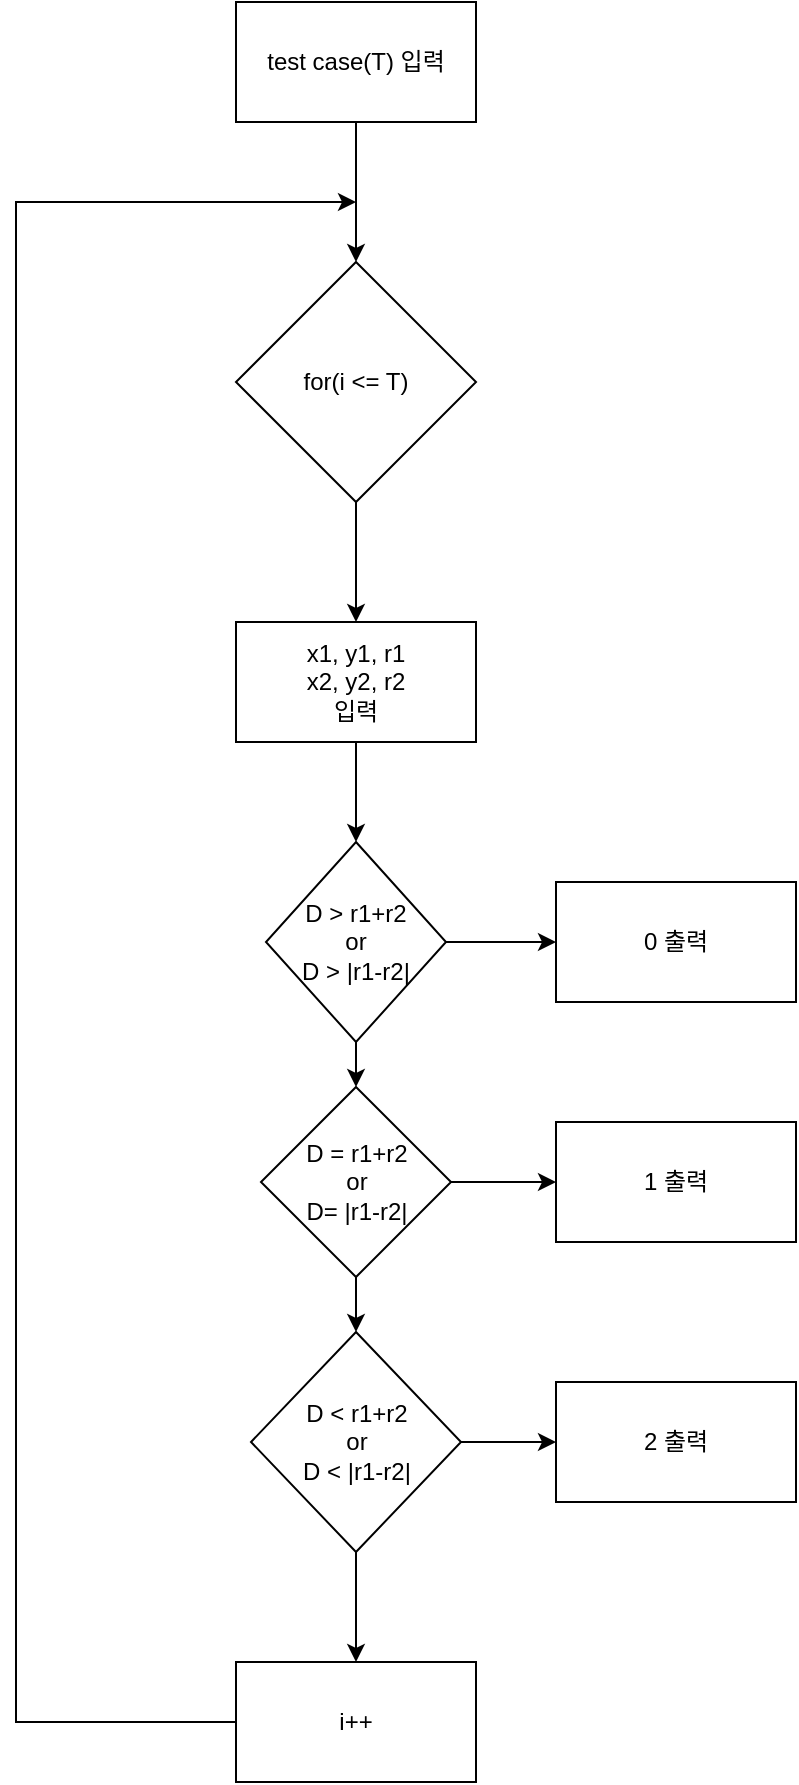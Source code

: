 <mxfile version="18.1.3" type="google"><diagram id="qdcWr0hXdBl9kA2iBRZM" name="Page-1"><mxGraphModel dx="2062" dy="1154" grid="1" gridSize="10" guides="1" tooltips="1" connect="1" arrows="1" fold="1" page="1" pageScale="1" pageWidth="827" pageHeight="1169" math="0" shadow="0"><root><mxCell id="0"/><mxCell id="1" parent="0"/><mxCell id="7ULakMdNN9BPj0xzexrR-5" value="" style="edgeStyle=orthogonalEdgeStyle;rounded=0;orthogonalLoop=1;jettySize=auto;html=1;" parent="1" source="7ULakMdNN9BPj0xzexrR-1" target="7ULakMdNN9BPj0xzexrR-4" edge="1"><mxGeometry relative="1" as="geometry"/></mxCell><mxCell id="7ULakMdNN9BPj0xzexrR-1" value="test case(T) 입력" style="rounded=0;whiteSpace=wrap;html=1;" parent="1" vertex="1"><mxGeometry x="300" y="60" width="120" height="60" as="geometry"/></mxCell><mxCell id="7ULakMdNN9BPj0xzexrR-7" value="" style="edgeStyle=orthogonalEdgeStyle;rounded=0;orthogonalLoop=1;jettySize=auto;html=1;" parent="1" source="7ULakMdNN9BPj0xzexrR-4" target="7ULakMdNN9BPj0xzexrR-6" edge="1"><mxGeometry relative="1" as="geometry"/></mxCell><mxCell id="7ULakMdNN9BPj0xzexrR-4" value="for(i &amp;lt;= T)" style="rhombus;whiteSpace=wrap;html=1;rounded=0;" parent="1" vertex="1"><mxGeometry x="300" y="190" width="120" height="120" as="geometry"/></mxCell><mxCell id="7ULakMdNN9BPj0xzexrR-11" value="" style="edgeStyle=orthogonalEdgeStyle;rounded=0;orthogonalLoop=1;jettySize=auto;html=1;" parent="1" source="7ULakMdNN9BPj0xzexrR-6" target="7ULakMdNN9BPj0xzexrR-10" edge="1"><mxGeometry relative="1" as="geometry"/></mxCell><mxCell id="7ULakMdNN9BPj0xzexrR-6" value="x1, y1, r1&lt;br&gt;x2, y2, r2&lt;br&gt;입력" style="whiteSpace=wrap;html=1;rounded=0;" parent="1" vertex="1"><mxGeometry x="300" y="370" width="120" height="60" as="geometry"/></mxCell><mxCell id="7ULakMdNN9BPj0xzexrR-13" value="" style="edgeStyle=orthogonalEdgeStyle;rounded=0;orthogonalLoop=1;jettySize=auto;html=1;" parent="1" source="7ULakMdNN9BPj0xzexrR-10" target="7ULakMdNN9BPj0xzexrR-12" edge="1"><mxGeometry relative="1" as="geometry"/></mxCell><mxCell id="7ULakMdNN9BPj0xzexrR-17" value="" style="edgeStyle=orthogonalEdgeStyle;rounded=0;orthogonalLoop=1;jettySize=auto;html=1;" parent="1" source="7ULakMdNN9BPj0xzexrR-10" target="7ULakMdNN9BPj0xzexrR-16" edge="1"><mxGeometry relative="1" as="geometry"/></mxCell><mxCell id="7ULakMdNN9BPj0xzexrR-10" value="D &amp;gt; r1+r2&lt;br&gt;or&lt;br&gt;D &amp;gt; |r1-r2|" style="rhombus;whiteSpace=wrap;html=1;rounded=0;" parent="1" vertex="1"><mxGeometry x="315" y="480" width="90" height="100" as="geometry"/></mxCell><mxCell id="7ULakMdNN9BPj0xzexrR-15" value="" style="edgeStyle=orthogonalEdgeStyle;rounded=0;orthogonalLoop=1;jettySize=auto;html=1;" parent="1" source="7ULakMdNN9BPj0xzexrR-12" target="7ULakMdNN9BPj0xzexrR-14" edge="1"><mxGeometry relative="1" as="geometry"/></mxCell><mxCell id="7ULakMdNN9BPj0xzexrR-19" value="" style="edgeStyle=orthogonalEdgeStyle;rounded=0;orthogonalLoop=1;jettySize=auto;html=1;" parent="1" source="7ULakMdNN9BPj0xzexrR-12" target="7ULakMdNN9BPj0xzexrR-18" edge="1"><mxGeometry relative="1" as="geometry"/></mxCell><mxCell id="7ULakMdNN9BPj0xzexrR-12" value="D = r1+r2&lt;br&gt;or &lt;br&gt;D= |r1-r2|" style="rhombus;whiteSpace=wrap;html=1;rounded=0;" parent="1" vertex="1"><mxGeometry x="312.5" y="602.5" width="95" height="95" as="geometry"/></mxCell><mxCell id="7ULakMdNN9BPj0xzexrR-21" value="" style="edgeStyle=orthogonalEdgeStyle;rounded=0;orthogonalLoop=1;jettySize=auto;html=1;" parent="1" source="7ULakMdNN9BPj0xzexrR-14" target="7ULakMdNN9BPj0xzexrR-20" edge="1"><mxGeometry relative="1" as="geometry"/></mxCell><mxCell id="BaB-U55Eezj1uJcA8wU--2" value="" style="edgeStyle=orthogonalEdgeStyle;rounded=0;orthogonalLoop=1;jettySize=auto;html=1;" edge="1" parent="1" source="7ULakMdNN9BPj0xzexrR-14" target="BaB-U55Eezj1uJcA8wU--1"><mxGeometry relative="1" as="geometry"/></mxCell><mxCell id="7ULakMdNN9BPj0xzexrR-14" value="D &amp;lt; r1+r2&lt;br&gt;or&lt;br&gt;D &amp;lt; |r1-r2|" style="rhombus;whiteSpace=wrap;html=1;rounded=0;" parent="1" vertex="1"><mxGeometry x="307.5" y="725" width="105" height="110" as="geometry"/></mxCell><mxCell id="7ULakMdNN9BPj0xzexrR-16" value="0 출력" style="whiteSpace=wrap;html=1;rounded=0;" parent="1" vertex="1"><mxGeometry x="460" y="500" width="120" height="60" as="geometry"/></mxCell><mxCell id="7ULakMdNN9BPj0xzexrR-18" value="1 출력" style="whiteSpace=wrap;html=1;rounded=0;" parent="1" vertex="1"><mxGeometry x="460" y="620" width="120" height="60" as="geometry"/></mxCell><mxCell id="7ULakMdNN9BPj0xzexrR-20" value="2 출력" style="whiteSpace=wrap;html=1;rounded=0;" parent="1" vertex="1"><mxGeometry x="460" y="750" width="120" height="60" as="geometry"/></mxCell><mxCell id="BaB-U55Eezj1uJcA8wU--3" style="edgeStyle=orthogonalEdgeStyle;rounded=0;orthogonalLoop=1;jettySize=auto;html=1;exitX=0;exitY=0.5;exitDx=0;exitDy=0;" edge="1" parent="1" source="BaB-U55Eezj1uJcA8wU--1"><mxGeometry relative="1" as="geometry"><mxPoint x="360" y="160" as="targetPoint"/><Array as="points"><mxPoint x="190" y="920"/><mxPoint x="190" y="160"/></Array></mxGeometry></mxCell><mxCell id="BaB-U55Eezj1uJcA8wU--1" value="i++" style="whiteSpace=wrap;html=1;rounded=0;" vertex="1" parent="1"><mxGeometry x="300" y="890" width="120" height="60" as="geometry"/></mxCell></root></mxGraphModel></diagram></mxfile>